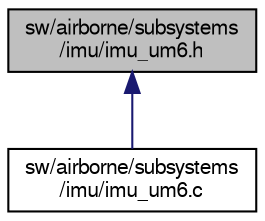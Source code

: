 digraph "sw/airborne/subsystems/imu/imu_um6.h"
{
  edge [fontname="FreeSans",fontsize="10",labelfontname="FreeSans",labelfontsize="10"];
  node [fontname="FreeSans",fontsize="10",shape=record];
  Node1 [label="sw/airborne/subsystems\l/imu/imu_um6.h",height=0.2,width=0.4,color="black", fillcolor="grey75", style="filled", fontcolor="black"];
  Node1 -> Node2 [dir="back",color="midnightblue",fontsize="10",style="solid",fontname="FreeSans"];
  Node2 [label="sw/airborne/subsystems\l/imu/imu_um6.c",height=0.2,width=0.4,color="black", fillcolor="white", style="filled",URL="$imu__um6_8c.html",tooltip="Driver for CH Robotics UM6 IMU/AHRS subsystem. "];
}
